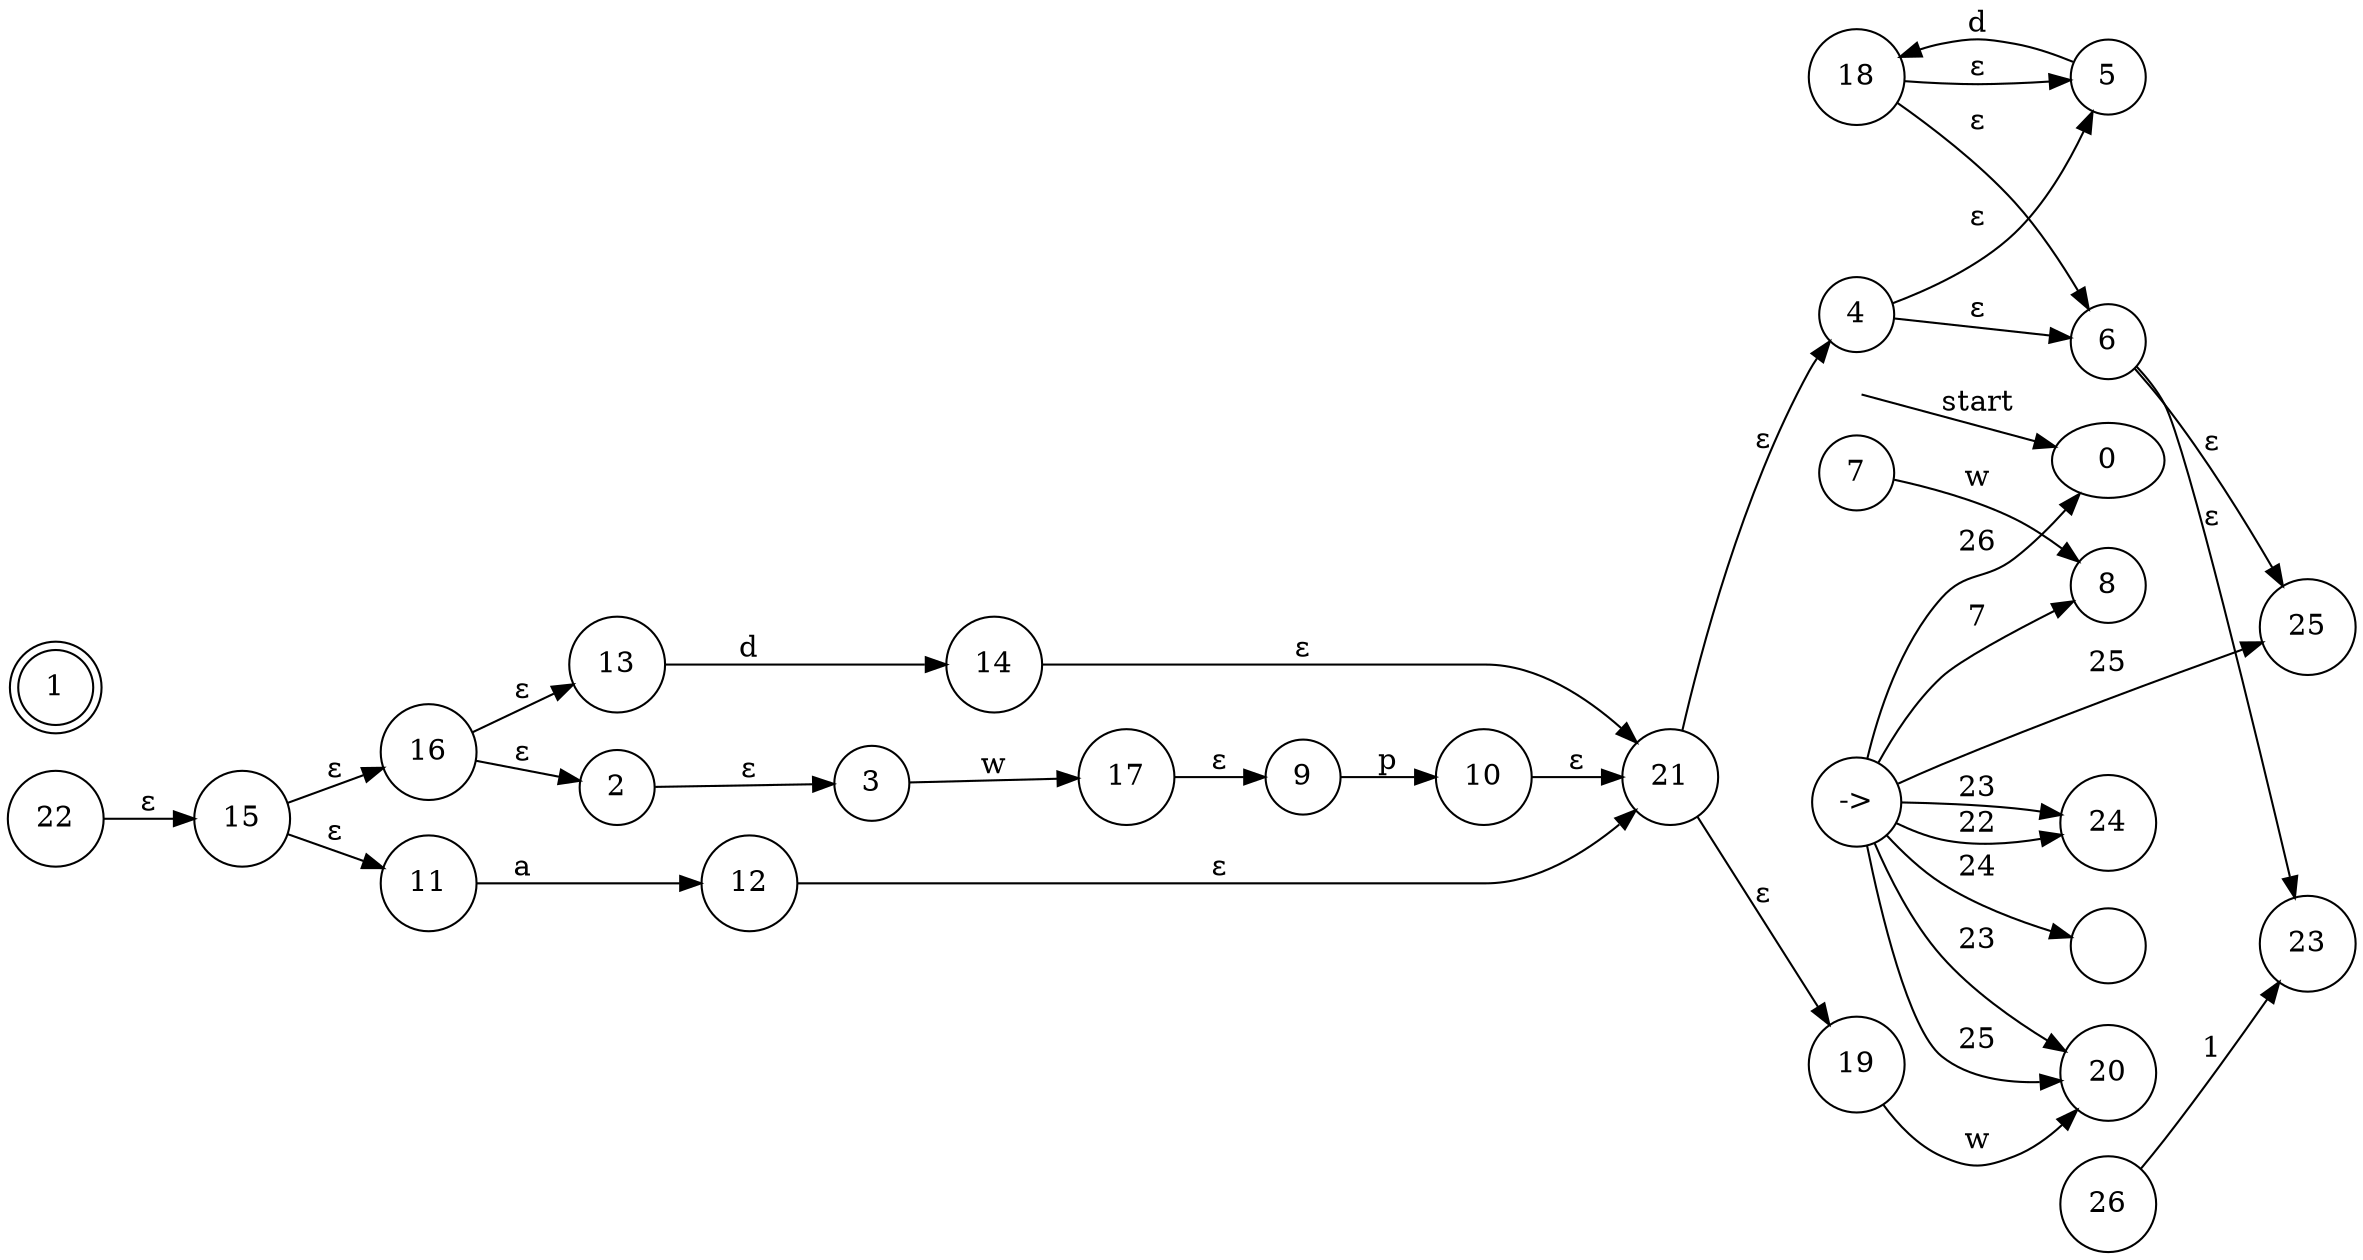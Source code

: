 digraph enfa {
    rankdir = LR;
    __start [style = invis, shape = point];
    __start -> "0" [ label = "start" ];
    node [shape = doublecircle]; "1"
    node [shape = circle];
    "2" -> "3" [ label = "&epsilon;" ];
    "9" -> "10" [ label = "p" ];
    "11" -> "12" [ label = "a" ];
    "15" -> "11" [ label = "&epsilon;" ];
    "15" -> "16" [ label = "&epsilon;" ];
    "5" -> "18" [ label = "d" ];
    "4" -> "5" [ label = "&epsilon;" ];
    "4" -> "6" [ label = "&epsilon;" ];
    "7" -> "8" [ label = "w" ];
    "13" -> "14" [ label = "d" ];
    "3" -> "17" [ label = "w" ];
    "17" -> "9" [ label = "&epsilon;" ];
    "16" -> "13" [ label = "&epsilon;" ];
    "16" -> "2" [ label = "&epsilon;" ];
    "6" -> "23" [ label = "&epsilon;" ];
    "6" -> "25" [ label = "&epsilon;" ];
    "19" -> "20" [ label = "w" ];
    "21" -> "19" [ label = "&epsilon;" ];
    "21" -> "4" [ label = "&epsilon;" ];
    "18" -> "5" [ label = "&epsilon;" ];
    "18" -> "6" [ label = "&epsilon;" ];
    "22" -> "15" [ label = "&epsilon;" ];
    "12" -> "21" [ label = "&epsilon;" ];
    "14" -> "21" [ label = "&epsilon;" ];
    "->" -> "8" [ label = "7" ];
    "10" -> "21" [ label = "&epsilon;" ];
    "26" -> "23" [ label = "1" ];
    "->" -> "24" [ label = "22" ];
    "->" -> "24" [ label = "23" ];
    "->" -> "20" [ label = "23" ];
    "->" -> "20" [ label = "25" ];
    "->" -> "25" [ label = "25" ];
    "->" -> "0" [ label = "26" ];
    "->" -> "" [ label = "24" ];
}
